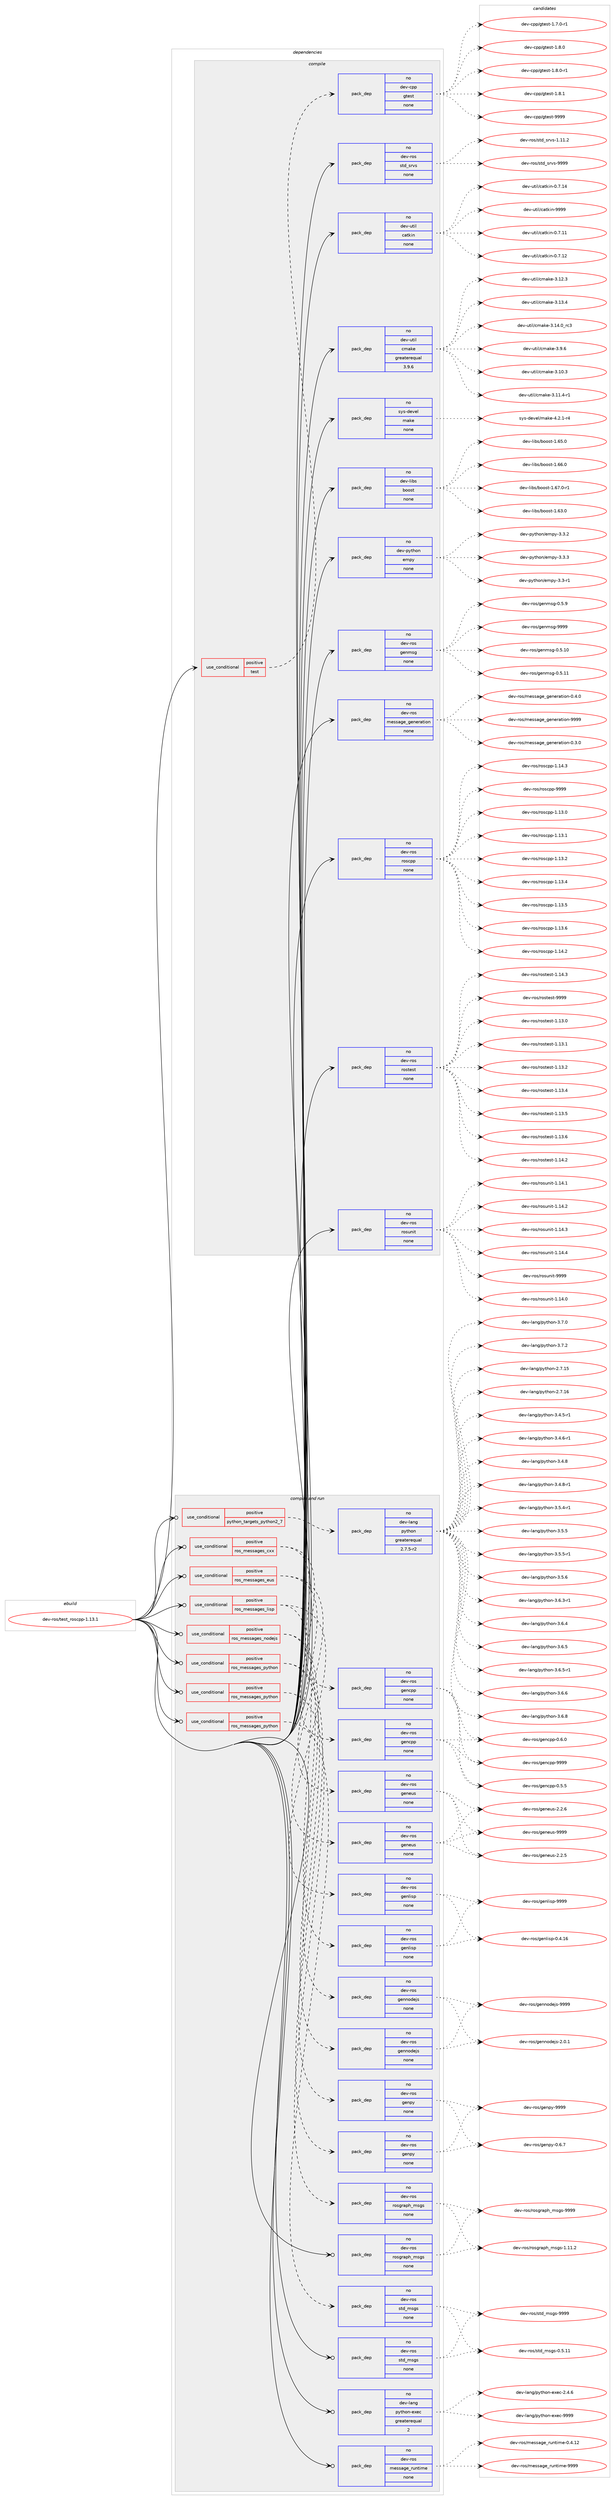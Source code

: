 digraph prolog {

# *************
# Graph options
# *************

newrank=true;
concentrate=true;
compound=true;
graph [rankdir=LR,fontname=Helvetica,fontsize=10,ranksep=1.5];#, ranksep=2.5, nodesep=0.2];
edge  [arrowhead=vee];
node  [fontname=Helvetica,fontsize=10];

# **********
# The ebuild
# **********

subgraph cluster_leftcol {
color=gray;
rank=same;
label=<<i>ebuild</i>>;
id [label="dev-ros/test_roscpp-1.13.1", color=red, width=4, href="../dev-ros/test_roscpp-1.13.1.svg"];
}

# ****************
# The dependencies
# ****************

subgraph cluster_midcol {
color=gray;
label=<<i>dependencies</i>>;
subgraph cluster_compile {
fillcolor="#eeeeee";
style=filled;
label=<<i>compile</i>>;
subgraph cond390993 {
dependency1472678 [label=<<TABLE BORDER="0" CELLBORDER="1" CELLSPACING="0" CELLPADDING="4"><TR><TD ROWSPAN="3" CELLPADDING="10">use_conditional</TD></TR><TR><TD>positive</TD></TR><TR><TD>test</TD></TR></TABLE>>, shape=none, color=red];
subgraph pack1058295 {
dependency1472679 [label=<<TABLE BORDER="0" CELLBORDER="1" CELLSPACING="0" CELLPADDING="4" WIDTH="220"><TR><TD ROWSPAN="6" CELLPADDING="30">pack_dep</TD></TR><TR><TD WIDTH="110">no</TD></TR><TR><TD>dev-cpp</TD></TR><TR><TD>gtest</TD></TR><TR><TD>none</TD></TR><TR><TD></TD></TR></TABLE>>, shape=none, color=blue];
}
dependency1472678:e -> dependency1472679:w [weight=20,style="dashed",arrowhead="vee"];
}
id:e -> dependency1472678:w [weight=20,style="solid",arrowhead="vee"];
subgraph pack1058296 {
dependency1472680 [label=<<TABLE BORDER="0" CELLBORDER="1" CELLSPACING="0" CELLPADDING="4" WIDTH="220"><TR><TD ROWSPAN="6" CELLPADDING="30">pack_dep</TD></TR><TR><TD WIDTH="110">no</TD></TR><TR><TD>dev-libs</TD></TR><TR><TD>boost</TD></TR><TR><TD>none</TD></TR><TR><TD></TD></TR></TABLE>>, shape=none, color=blue];
}
id:e -> dependency1472680:w [weight=20,style="solid",arrowhead="vee"];
subgraph pack1058297 {
dependency1472681 [label=<<TABLE BORDER="0" CELLBORDER="1" CELLSPACING="0" CELLPADDING="4" WIDTH="220"><TR><TD ROWSPAN="6" CELLPADDING="30">pack_dep</TD></TR><TR><TD WIDTH="110">no</TD></TR><TR><TD>dev-python</TD></TR><TR><TD>empy</TD></TR><TR><TD>none</TD></TR><TR><TD></TD></TR></TABLE>>, shape=none, color=blue];
}
id:e -> dependency1472681:w [weight=20,style="solid",arrowhead="vee"];
subgraph pack1058298 {
dependency1472682 [label=<<TABLE BORDER="0" CELLBORDER="1" CELLSPACING="0" CELLPADDING="4" WIDTH="220"><TR><TD ROWSPAN="6" CELLPADDING="30">pack_dep</TD></TR><TR><TD WIDTH="110">no</TD></TR><TR><TD>dev-ros</TD></TR><TR><TD>genmsg</TD></TR><TR><TD>none</TD></TR><TR><TD></TD></TR></TABLE>>, shape=none, color=blue];
}
id:e -> dependency1472682:w [weight=20,style="solid",arrowhead="vee"];
subgraph pack1058299 {
dependency1472683 [label=<<TABLE BORDER="0" CELLBORDER="1" CELLSPACING="0" CELLPADDING="4" WIDTH="220"><TR><TD ROWSPAN="6" CELLPADDING="30">pack_dep</TD></TR><TR><TD WIDTH="110">no</TD></TR><TR><TD>dev-ros</TD></TR><TR><TD>message_generation</TD></TR><TR><TD>none</TD></TR><TR><TD></TD></TR></TABLE>>, shape=none, color=blue];
}
id:e -> dependency1472683:w [weight=20,style="solid",arrowhead="vee"];
subgraph pack1058300 {
dependency1472684 [label=<<TABLE BORDER="0" CELLBORDER="1" CELLSPACING="0" CELLPADDING="4" WIDTH="220"><TR><TD ROWSPAN="6" CELLPADDING="30">pack_dep</TD></TR><TR><TD WIDTH="110">no</TD></TR><TR><TD>dev-ros</TD></TR><TR><TD>roscpp</TD></TR><TR><TD>none</TD></TR><TR><TD></TD></TR></TABLE>>, shape=none, color=blue];
}
id:e -> dependency1472684:w [weight=20,style="solid",arrowhead="vee"];
subgraph pack1058301 {
dependency1472685 [label=<<TABLE BORDER="0" CELLBORDER="1" CELLSPACING="0" CELLPADDING="4" WIDTH="220"><TR><TD ROWSPAN="6" CELLPADDING="30">pack_dep</TD></TR><TR><TD WIDTH="110">no</TD></TR><TR><TD>dev-ros</TD></TR><TR><TD>rostest</TD></TR><TR><TD>none</TD></TR><TR><TD></TD></TR></TABLE>>, shape=none, color=blue];
}
id:e -> dependency1472685:w [weight=20,style="solid",arrowhead="vee"];
subgraph pack1058302 {
dependency1472686 [label=<<TABLE BORDER="0" CELLBORDER="1" CELLSPACING="0" CELLPADDING="4" WIDTH="220"><TR><TD ROWSPAN="6" CELLPADDING="30">pack_dep</TD></TR><TR><TD WIDTH="110">no</TD></TR><TR><TD>dev-ros</TD></TR><TR><TD>rosunit</TD></TR><TR><TD>none</TD></TR><TR><TD></TD></TR></TABLE>>, shape=none, color=blue];
}
id:e -> dependency1472686:w [weight=20,style="solid",arrowhead="vee"];
subgraph pack1058303 {
dependency1472687 [label=<<TABLE BORDER="0" CELLBORDER="1" CELLSPACING="0" CELLPADDING="4" WIDTH="220"><TR><TD ROWSPAN="6" CELLPADDING="30">pack_dep</TD></TR><TR><TD WIDTH="110">no</TD></TR><TR><TD>dev-ros</TD></TR><TR><TD>std_srvs</TD></TR><TR><TD>none</TD></TR><TR><TD></TD></TR></TABLE>>, shape=none, color=blue];
}
id:e -> dependency1472687:w [weight=20,style="solid",arrowhead="vee"];
subgraph pack1058304 {
dependency1472688 [label=<<TABLE BORDER="0" CELLBORDER="1" CELLSPACING="0" CELLPADDING="4" WIDTH="220"><TR><TD ROWSPAN="6" CELLPADDING="30">pack_dep</TD></TR><TR><TD WIDTH="110">no</TD></TR><TR><TD>dev-util</TD></TR><TR><TD>catkin</TD></TR><TR><TD>none</TD></TR><TR><TD></TD></TR></TABLE>>, shape=none, color=blue];
}
id:e -> dependency1472688:w [weight=20,style="solid",arrowhead="vee"];
subgraph pack1058305 {
dependency1472689 [label=<<TABLE BORDER="0" CELLBORDER="1" CELLSPACING="0" CELLPADDING="4" WIDTH="220"><TR><TD ROWSPAN="6" CELLPADDING="30">pack_dep</TD></TR><TR><TD WIDTH="110">no</TD></TR><TR><TD>dev-util</TD></TR><TR><TD>cmake</TD></TR><TR><TD>greaterequal</TD></TR><TR><TD>3.9.6</TD></TR></TABLE>>, shape=none, color=blue];
}
id:e -> dependency1472689:w [weight=20,style="solid",arrowhead="vee"];
subgraph pack1058306 {
dependency1472690 [label=<<TABLE BORDER="0" CELLBORDER="1" CELLSPACING="0" CELLPADDING="4" WIDTH="220"><TR><TD ROWSPAN="6" CELLPADDING="30">pack_dep</TD></TR><TR><TD WIDTH="110">no</TD></TR><TR><TD>sys-devel</TD></TR><TR><TD>make</TD></TR><TR><TD>none</TD></TR><TR><TD></TD></TR></TABLE>>, shape=none, color=blue];
}
id:e -> dependency1472690:w [weight=20,style="solid",arrowhead="vee"];
}
subgraph cluster_compileandrun {
fillcolor="#eeeeee";
style=filled;
label=<<i>compile and run</i>>;
subgraph cond390994 {
dependency1472691 [label=<<TABLE BORDER="0" CELLBORDER="1" CELLSPACING="0" CELLPADDING="4"><TR><TD ROWSPAN="3" CELLPADDING="10">use_conditional</TD></TR><TR><TD>positive</TD></TR><TR><TD>python_targets_python2_7</TD></TR></TABLE>>, shape=none, color=red];
subgraph pack1058307 {
dependency1472692 [label=<<TABLE BORDER="0" CELLBORDER="1" CELLSPACING="0" CELLPADDING="4" WIDTH="220"><TR><TD ROWSPAN="6" CELLPADDING="30">pack_dep</TD></TR><TR><TD WIDTH="110">no</TD></TR><TR><TD>dev-lang</TD></TR><TR><TD>python</TD></TR><TR><TD>greaterequal</TD></TR><TR><TD>2.7.5-r2</TD></TR></TABLE>>, shape=none, color=blue];
}
dependency1472691:e -> dependency1472692:w [weight=20,style="dashed",arrowhead="vee"];
}
id:e -> dependency1472691:w [weight=20,style="solid",arrowhead="odotvee"];
subgraph cond390995 {
dependency1472693 [label=<<TABLE BORDER="0" CELLBORDER="1" CELLSPACING="0" CELLPADDING="4"><TR><TD ROWSPAN="3" CELLPADDING="10">use_conditional</TD></TR><TR><TD>positive</TD></TR><TR><TD>ros_messages_cxx</TD></TR></TABLE>>, shape=none, color=red];
subgraph pack1058308 {
dependency1472694 [label=<<TABLE BORDER="0" CELLBORDER="1" CELLSPACING="0" CELLPADDING="4" WIDTH="220"><TR><TD ROWSPAN="6" CELLPADDING="30">pack_dep</TD></TR><TR><TD WIDTH="110">no</TD></TR><TR><TD>dev-ros</TD></TR><TR><TD>gencpp</TD></TR><TR><TD>none</TD></TR><TR><TD></TD></TR></TABLE>>, shape=none, color=blue];
}
dependency1472693:e -> dependency1472694:w [weight=20,style="dashed",arrowhead="vee"];
subgraph pack1058309 {
dependency1472695 [label=<<TABLE BORDER="0" CELLBORDER="1" CELLSPACING="0" CELLPADDING="4" WIDTH="220"><TR><TD ROWSPAN="6" CELLPADDING="30">pack_dep</TD></TR><TR><TD WIDTH="110">no</TD></TR><TR><TD>dev-ros</TD></TR><TR><TD>gencpp</TD></TR><TR><TD>none</TD></TR><TR><TD></TD></TR></TABLE>>, shape=none, color=blue];
}
dependency1472693:e -> dependency1472695:w [weight=20,style="dashed",arrowhead="vee"];
}
id:e -> dependency1472693:w [weight=20,style="solid",arrowhead="odotvee"];
subgraph cond390996 {
dependency1472696 [label=<<TABLE BORDER="0" CELLBORDER="1" CELLSPACING="0" CELLPADDING="4"><TR><TD ROWSPAN="3" CELLPADDING="10">use_conditional</TD></TR><TR><TD>positive</TD></TR><TR><TD>ros_messages_eus</TD></TR></TABLE>>, shape=none, color=red];
subgraph pack1058310 {
dependency1472697 [label=<<TABLE BORDER="0" CELLBORDER="1" CELLSPACING="0" CELLPADDING="4" WIDTH="220"><TR><TD ROWSPAN="6" CELLPADDING="30">pack_dep</TD></TR><TR><TD WIDTH="110">no</TD></TR><TR><TD>dev-ros</TD></TR><TR><TD>geneus</TD></TR><TR><TD>none</TD></TR><TR><TD></TD></TR></TABLE>>, shape=none, color=blue];
}
dependency1472696:e -> dependency1472697:w [weight=20,style="dashed",arrowhead="vee"];
subgraph pack1058311 {
dependency1472698 [label=<<TABLE BORDER="0" CELLBORDER="1" CELLSPACING="0" CELLPADDING="4" WIDTH="220"><TR><TD ROWSPAN="6" CELLPADDING="30">pack_dep</TD></TR><TR><TD WIDTH="110">no</TD></TR><TR><TD>dev-ros</TD></TR><TR><TD>geneus</TD></TR><TR><TD>none</TD></TR><TR><TD></TD></TR></TABLE>>, shape=none, color=blue];
}
dependency1472696:e -> dependency1472698:w [weight=20,style="dashed",arrowhead="vee"];
}
id:e -> dependency1472696:w [weight=20,style="solid",arrowhead="odotvee"];
subgraph cond390997 {
dependency1472699 [label=<<TABLE BORDER="0" CELLBORDER="1" CELLSPACING="0" CELLPADDING="4"><TR><TD ROWSPAN="3" CELLPADDING="10">use_conditional</TD></TR><TR><TD>positive</TD></TR><TR><TD>ros_messages_lisp</TD></TR></TABLE>>, shape=none, color=red];
subgraph pack1058312 {
dependency1472700 [label=<<TABLE BORDER="0" CELLBORDER="1" CELLSPACING="0" CELLPADDING="4" WIDTH="220"><TR><TD ROWSPAN="6" CELLPADDING="30">pack_dep</TD></TR><TR><TD WIDTH="110">no</TD></TR><TR><TD>dev-ros</TD></TR><TR><TD>genlisp</TD></TR><TR><TD>none</TD></TR><TR><TD></TD></TR></TABLE>>, shape=none, color=blue];
}
dependency1472699:e -> dependency1472700:w [weight=20,style="dashed",arrowhead="vee"];
subgraph pack1058313 {
dependency1472701 [label=<<TABLE BORDER="0" CELLBORDER="1" CELLSPACING="0" CELLPADDING="4" WIDTH="220"><TR><TD ROWSPAN="6" CELLPADDING="30">pack_dep</TD></TR><TR><TD WIDTH="110">no</TD></TR><TR><TD>dev-ros</TD></TR><TR><TD>genlisp</TD></TR><TR><TD>none</TD></TR><TR><TD></TD></TR></TABLE>>, shape=none, color=blue];
}
dependency1472699:e -> dependency1472701:w [weight=20,style="dashed",arrowhead="vee"];
}
id:e -> dependency1472699:w [weight=20,style="solid",arrowhead="odotvee"];
subgraph cond390998 {
dependency1472702 [label=<<TABLE BORDER="0" CELLBORDER="1" CELLSPACING="0" CELLPADDING="4"><TR><TD ROWSPAN="3" CELLPADDING="10">use_conditional</TD></TR><TR><TD>positive</TD></TR><TR><TD>ros_messages_nodejs</TD></TR></TABLE>>, shape=none, color=red];
subgraph pack1058314 {
dependency1472703 [label=<<TABLE BORDER="0" CELLBORDER="1" CELLSPACING="0" CELLPADDING="4" WIDTH="220"><TR><TD ROWSPAN="6" CELLPADDING="30">pack_dep</TD></TR><TR><TD WIDTH="110">no</TD></TR><TR><TD>dev-ros</TD></TR><TR><TD>gennodejs</TD></TR><TR><TD>none</TD></TR><TR><TD></TD></TR></TABLE>>, shape=none, color=blue];
}
dependency1472702:e -> dependency1472703:w [weight=20,style="dashed",arrowhead="vee"];
subgraph pack1058315 {
dependency1472704 [label=<<TABLE BORDER="0" CELLBORDER="1" CELLSPACING="0" CELLPADDING="4" WIDTH="220"><TR><TD ROWSPAN="6" CELLPADDING="30">pack_dep</TD></TR><TR><TD WIDTH="110">no</TD></TR><TR><TD>dev-ros</TD></TR><TR><TD>gennodejs</TD></TR><TR><TD>none</TD></TR><TR><TD></TD></TR></TABLE>>, shape=none, color=blue];
}
dependency1472702:e -> dependency1472704:w [weight=20,style="dashed",arrowhead="vee"];
}
id:e -> dependency1472702:w [weight=20,style="solid",arrowhead="odotvee"];
subgraph cond390999 {
dependency1472705 [label=<<TABLE BORDER="0" CELLBORDER="1" CELLSPACING="0" CELLPADDING="4"><TR><TD ROWSPAN="3" CELLPADDING="10">use_conditional</TD></TR><TR><TD>positive</TD></TR><TR><TD>ros_messages_python</TD></TR></TABLE>>, shape=none, color=red];
subgraph pack1058316 {
dependency1472706 [label=<<TABLE BORDER="0" CELLBORDER="1" CELLSPACING="0" CELLPADDING="4" WIDTH="220"><TR><TD ROWSPAN="6" CELLPADDING="30">pack_dep</TD></TR><TR><TD WIDTH="110">no</TD></TR><TR><TD>dev-ros</TD></TR><TR><TD>genpy</TD></TR><TR><TD>none</TD></TR><TR><TD></TD></TR></TABLE>>, shape=none, color=blue];
}
dependency1472705:e -> dependency1472706:w [weight=20,style="dashed",arrowhead="vee"];
subgraph pack1058317 {
dependency1472707 [label=<<TABLE BORDER="0" CELLBORDER="1" CELLSPACING="0" CELLPADDING="4" WIDTH="220"><TR><TD ROWSPAN="6" CELLPADDING="30">pack_dep</TD></TR><TR><TD WIDTH="110">no</TD></TR><TR><TD>dev-ros</TD></TR><TR><TD>genpy</TD></TR><TR><TD>none</TD></TR><TR><TD></TD></TR></TABLE>>, shape=none, color=blue];
}
dependency1472705:e -> dependency1472707:w [weight=20,style="dashed",arrowhead="vee"];
}
id:e -> dependency1472705:w [weight=20,style="solid",arrowhead="odotvee"];
subgraph cond391000 {
dependency1472708 [label=<<TABLE BORDER="0" CELLBORDER="1" CELLSPACING="0" CELLPADDING="4"><TR><TD ROWSPAN="3" CELLPADDING="10">use_conditional</TD></TR><TR><TD>positive</TD></TR><TR><TD>ros_messages_python</TD></TR></TABLE>>, shape=none, color=red];
subgraph pack1058318 {
dependency1472709 [label=<<TABLE BORDER="0" CELLBORDER="1" CELLSPACING="0" CELLPADDING="4" WIDTH="220"><TR><TD ROWSPAN="6" CELLPADDING="30">pack_dep</TD></TR><TR><TD WIDTH="110">no</TD></TR><TR><TD>dev-ros</TD></TR><TR><TD>rosgraph_msgs</TD></TR><TR><TD>none</TD></TR><TR><TD></TD></TR></TABLE>>, shape=none, color=blue];
}
dependency1472708:e -> dependency1472709:w [weight=20,style="dashed",arrowhead="vee"];
}
id:e -> dependency1472708:w [weight=20,style="solid",arrowhead="odotvee"];
subgraph cond391001 {
dependency1472710 [label=<<TABLE BORDER="0" CELLBORDER="1" CELLSPACING="0" CELLPADDING="4"><TR><TD ROWSPAN="3" CELLPADDING="10">use_conditional</TD></TR><TR><TD>positive</TD></TR><TR><TD>ros_messages_python</TD></TR></TABLE>>, shape=none, color=red];
subgraph pack1058319 {
dependency1472711 [label=<<TABLE BORDER="0" CELLBORDER="1" CELLSPACING="0" CELLPADDING="4" WIDTH="220"><TR><TD ROWSPAN="6" CELLPADDING="30">pack_dep</TD></TR><TR><TD WIDTH="110">no</TD></TR><TR><TD>dev-ros</TD></TR><TR><TD>std_msgs</TD></TR><TR><TD>none</TD></TR><TR><TD></TD></TR></TABLE>>, shape=none, color=blue];
}
dependency1472710:e -> dependency1472711:w [weight=20,style="dashed",arrowhead="vee"];
}
id:e -> dependency1472710:w [weight=20,style="solid",arrowhead="odotvee"];
subgraph pack1058320 {
dependency1472712 [label=<<TABLE BORDER="0" CELLBORDER="1" CELLSPACING="0" CELLPADDING="4" WIDTH="220"><TR><TD ROWSPAN="6" CELLPADDING="30">pack_dep</TD></TR><TR><TD WIDTH="110">no</TD></TR><TR><TD>dev-lang</TD></TR><TR><TD>python-exec</TD></TR><TR><TD>greaterequal</TD></TR><TR><TD>2</TD></TR></TABLE>>, shape=none, color=blue];
}
id:e -> dependency1472712:w [weight=20,style="solid",arrowhead="odotvee"];
subgraph pack1058321 {
dependency1472713 [label=<<TABLE BORDER="0" CELLBORDER="1" CELLSPACING="0" CELLPADDING="4" WIDTH="220"><TR><TD ROWSPAN="6" CELLPADDING="30">pack_dep</TD></TR><TR><TD WIDTH="110">no</TD></TR><TR><TD>dev-ros</TD></TR><TR><TD>message_runtime</TD></TR><TR><TD>none</TD></TR><TR><TD></TD></TR></TABLE>>, shape=none, color=blue];
}
id:e -> dependency1472713:w [weight=20,style="solid",arrowhead="odotvee"];
subgraph pack1058322 {
dependency1472714 [label=<<TABLE BORDER="0" CELLBORDER="1" CELLSPACING="0" CELLPADDING="4" WIDTH="220"><TR><TD ROWSPAN="6" CELLPADDING="30">pack_dep</TD></TR><TR><TD WIDTH="110">no</TD></TR><TR><TD>dev-ros</TD></TR><TR><TD>rosgraph_msgs</TD></TR><TR><TD>none</TD></TR><TR><TD></TD></TR></TABLE>>, shape=none, color=blue];
}
id:e -> dependency1472714:w [weight=20,style="solid",arrowhead="odotvee"];
subgraph pack1058323 {
dependency1472715 [label=<<TABLE BORDER="0" CELLBORDER="1" CELLSPACING="0" CELLPADDING="4" WIDTH="220"><TR><TD ROWSPAN="6" CELLPADDING="30">pack_dep</TD></TR><TR><TD WIDTH="110">no</TD></TR><TR><TD>dev-ros</TD></TR><TR><TD>std_msgs</TD></TR><TR><TD>none</TD></TR><TR><TD></TD></TR></TABLE>>, shape=none, color=blue];
}
id:e -> dependency1472715:w [weight=20,style="solid",arrowhead="odotvee"];
}
subgraph cluster_run {
fillcolor="#eeeeee";
style=filled;
label=<<i>run</i>>;
}
}

# **************
# The candidates
# **************

subgraph cluster_choices {
rank=same;
color=gray;
label=<<i>candidates</i>>;

subgraph choice1058295 {
color=black;
nodesep=1;
choice1001011184599112112471031161011151164549465546484511449 [label="dev-cpp/gtest-1.7.0-r1", color=red, width=4,href="../dev-cpp/gtest-1.7.0-r1.svg"];
choice100101118459911211247103116101115116454946564648 [label="dev-cpp/gtest-1.8.0", color=red, width=4,href="../dev-cpp/gtest-1.8.0.svg"];
choice1001011184599112112471031161011151164549465646484511449 [label="dev-cpp/gtest-1.8.0-r1", color=red, width=4,href="../dev-cpp/gtest-1.8.0-r1.svg"];
choice100101118459911211247103116101115116454946564649 [label="dev-cpp/gtest-1.8.1", color=red, width=4,href="../dev-cpp/gtest-1.8.1.svg"];
choice1001011184599112112471031161011151164557575757 [label="dev-cpp/gtest-9999", color=red, width=4,href="../dev-cpp/gtest-9999.svg"];
dependency1472679:e -> choice1001011184599112112471031161011151164549465546484511449:w [style=dotted,weight="100"];
dependency1472679:e -> choice100101118459911211247103116101115116454946564648:w [style=dotted,weight="100"];
dependency1472679:e -> choice1001011184599112112471031161011151164549465646484511449:w [style=dotted,weight="100"];
dependency1472679:e -> choice100101118459911211247103116101115116454946564649:w [style=dotted,weight="100"];
dependency1472679:e -> choice1001011184599112112471031161011151164557575757:w [style=dotted,weight="100"];
}
subgraph choice1058296 {
color=black;
nodesep=1;
choice1001011184510810598115479811111111511645494654514648 [label="dev-libs/boost-1.63.0", color=red, width=4,href="../dev-libs/boost-1.63.0.svg"];
choice1001011184510810598115479811111111511645494654534648 [label="dev-libs/boost-1.65.0", color=red, width=4,href="../dev-libs/boost-1.65.0.svg"];
choice1001011184510810598115479811111111511645494654544648 [label="dev-libs/boost-1.66.0", color=red, width=4,href="../dev-libs/boost-1.66.0.svg"];
choice10010111845108105981154798111111115116454946545546484511449 [label="dev-libs/boost-1.67.0-r1", color=red, width=4,href="../dev-libs/boost-1.67.0-r1.svg"];
dependency1472680:e -> choice1001011184510810598115479811111111511645494654514648:w [style=dotted,weight="100"];
dependency1472680:e -> choice1001011184510810598115479811111111511645494654534648:w [style=dotted,weight="100"];
dependency1472680:e -> choice1001011184510810598115479811111111511645494654544648:w [style=dotted,weight="100"];
dependency1472680:e -> choice10010111845108105981154798111111115116454946545546484511449:w [style=dotted,weight="100"];
}
subgraph choice1058297 {
color=black;
nodesep=1;
choice1001011184511212111610411111047101109112121455146514511449 [label="dev-python/empy-3.3-r1", color=red, width=4,href="../dev-python/empy-3.3-r1.svg"];
choice1001011184511212111610411111047101109112121455146514650 [label="dev-python/empy-3.3.2", color=red, width=4,href="../dev-python/empy-3.3.2.svg"];
choice1001011184511212111610411111047101109112121455146514651 [label="dev-python/empy-3.3.3", color=red, width=4,href="../dev-python/empy-3.3.3.svg"];
dependency1472681:e -> choice1001011184511212111610411111047101109112121455146514511449:w [style=dotted,weight="100"];
dependency1472681:e -> choice1001011184511212111610411111047101109112121455146514650:w [style=dotted,weight="100"];
dependency1472681:e -> choice1001011184511212111610411111047101109112121455146514651:w [style=dotted,weight="100"];
}
subgraph choice1058298 {
color=black;
nodesep=1;
choice100101118451141111154710310111010911510345484653464948 [label="dev-ros/genmsg-0.5.10", color=red, width=4,href="../dev-ros/genmsg-0.5.10.svg"];
choice100101118451141111154710310111010911510345484653464949 [label="dev-ros/genmsg-0.5.11", color=red, width=4,href="../dev-ros/genmsg-0.5.11.svg"];
choice1001011184511411111547103101110109115103454846534657 [label="dev-ros/genmsg-0.5.9", color=red, width=4,href="../dev-ros/genmsg-0.5.9.svg"];
choice10010111845114111115471031011101091151034557575757 [label="dev-ros/genmsg-9999", color=red, width=4,href="../dev-ros/genmsg-9999.svg"];
dependency1472682:e -> choice100101118451141111154710310111010911510345484653464948:w [style=dotted,weight="100"];
dependency1472682:e -> choice100101118451141111154710310111010911510345484653464949:w [style=dotted,weight="100"];
dependency1472682:e -> choice1001011184511411111547103101110109115103454846534657:w [style=dotted,weight="100"];
dependency1472682:e -> choice10010111845114111115471031011101091151034557575757:w [style=dotted,weight="100"];
}
subgraph choice1058299 {
color=black;
nodesep=1;
choice1001011184511411111547109101115115971031019510310111010111497116105111110454846514648 [label="dev-ros/message_generation-0.3.0", color=red, width=4,href="../dev-ros/message_generation-0.3.0.svg"];
choice1001011184511411111547109101115115971031019510310111010111497116105111110454846524648 [label="dev-ros/message_generation-0.4.0", color=red, width=4,href="../dev-ros/message_generation-0.4.0.svg"];
choice10010111845114111115471091011151159710310195103101110101114971161051111104557575757 [label="dev-ros/message_generation-9999", color=red, width=4,href="../dev-ros/message_generation-9999.svg"];
dependency1472683:e -> choice1001011184511411111547109101115115971031019510310111010111497116105111110454846514648:w [style=dotted,weight="100"];
dependency1472683:e -> choice1001011184511411111547109101115115971031019510310111010111497116105111110454846524648:w [style=dotted,weight="100"];
dependency1472683:e -> choice10010111845114111115471091011151159710310195103101110101114971161051111104557575757:w [style=dotted,weight="100"];
}
subgraph choice1058300 {
color=black;
nodesep=1;
choice10010111845114111115471141111159911211245494649514648 [label="dev-ros/roscpp-1.13.0", color=red, width=4,href="../dev-ros/roscpp-1.13.0.svg"];
choice10010111845114111115471141111159911211245494649514649 [label="dev-ros/roscpp-1.13.1", color=red, width=4,href="../dev-ros/roscpp-1.13.1.svg"];
choice10010111845114111115471141111159911211245494649514650 [label="dev-ros/roscpp-1.13.2", color=red, width=4,href="../dev-ros/roscpp-1.13.2.svg"];
choice10010111845114111115471141111159911211245494649514652 [label="dev-ros/roscpp-1.13.4", color=red, width=4,href="../dev-ros/roscpp-1.13.4.svg"];
choice10010111845114111115471141111159911211245494649514653 [label="dev-ros/roscpp-1.13.5", color=red, width=4,href="../dev-ros/roscpp-1.13.5.svg"];
choice10010111845114111115471141111159911211245494649514654 [label="dev-ros/roscpp-1.13.6", color=red, width=4,href="../dev-ros/roscpp-1.13.6.svg"];
choice10010111845114111115471141111159911211245494649524650 [label="dev-ros/roscpp-1.14.2", color=red, width=4,href="../dev-ros/roscpp-1.14.2.svg"];
choice10010111845114111115471141111159911211245494649524651 [label="dev-ros/roscpp-1.14.3", color=red, width=4,href="../dev-ros/roscpp-1.14.3.svg"];
choice1001011184511411111547114111115991121124557575757 [label="dev-ros/roscpp-9999", color=red, width=4,href="../dev-ros/roscpp-9999.svg"];
dependency1472684:e -> choice10010111845114111115471141111159911211245494649514648:w [style=dotted,weight="100"];
dependency1472684:e -> choice10010111845114111115471141111159911211245494649514649:w [style=dotted,weight="100"];
dependency1472684:e -> choice10010111845114111115471141111159911211245494649514650:w [style=dotted,weight="100"];
dependency1472684:e -> choice10010111845114111115471141111159911211245494649514652:w [style=dotted,weight="100"];
dependency1472684:e -> choice10010111845114111115471141111159911211245494649514653:w [style=dotted,weight="100"];
dependency1472684:e -> choice10010111845114111115471141111159911211245494649514654:w [style=dotted,weight="100"];
dependency1472684:e -> choice10010111845114111115471141111159911211245494649524650:w [style=dotted,weight="100"];
dependency1472684:e -> choice10010111845114111115471141111159911211245494649524651:w [style=dotted,weight="100"];
dependency1472684:e -> choice1001011184511411111547114111115991121124557575757:w [style=dotted,weight="100"];
}
subgraph choice1058301 {
color=black;
nodesep=1;
choice100101118451141111154711411111511610111511645494649514648 [label="dev-ros/rostest-1.13.0", color=red, width=4,href="../dev-ros/rostest-1.13.0.svg"];
choice100101118451141111154711411111511610111511645494649514649 [label="dev-ros/rostest-1.13.1", color=red, width=4,href="../dev-ros/rostest-1.13.1.svg"];
choice100101118451141111154711411111511610111511645494649514650 [label="dev-ros/rostest-1.13.2", color=red, width=4,href="../dev-ros/rostest-1.13.2.svg"];
choice100101118451141111154711411111511610111511645494649514652 [label="dev-ros/rostest-1.13.4", color=red, width=4,href="../dev-ros/rostest-1.13.4.svg"];
choice100101118451141111154711411111511610111511645494649514653 [label="dev-ros/rostest-1.13.5", color=red, width=4,href="../dev-ros/rostest-1.13.5.svg"];
choice100101118451141111154711411111511610111511645494649514654 [label="dev-ros/rostest-1.13.6", color=red, width=4,href="../dev-ros/rostest-1.13.6.svg"];
choice100101118451141111154711411111511610111511645494649524650 [label="dev-ros/rostest-1.14.2", color=red, width=4,href="../dev-ros/rostest-1.14.2.svg"];
choice100101118451141111154711411111511610111511645494649524651 [label="dev-ros/rostest-1.14.3", color=red, width=4,href="../dev-ros/rostest-1.14.3.svg"];
choice10010111845114111115471141111151161011151164557575757 [label="dev-ros/rostest-9999", color=red, width=4,href="../dev-ros/rostest-9999.svg"];
dependency1472685:e -> choice100101118451141111154711411111511610111511645494649514648:w [style=dotted,weight="100"];
dependency1472685:e -> choice100101118451141111154711411111511610111511645494649514649:w [style=dotted,weight="100"];
dependency1472685:e -> choice100101118451141111154711411111511610111511645494649514650:w [style=dotted,weight="100"];
dependency1472685:e -> choice100101118451141111154711411111511610111511645494649514652:w [style=dotted,weight="100"];
dependency1472685:e -> choice100101118451141111154711411111511610111511645494649514653:w [style=dotted,weight="100"];
dependency1472685:e -> choice100101118451141111154711411111511610111511645494649514654:w [style=dotted,weight="100"];
dependency1472685:e -> choice100101118451141111154711411111511610111511645494649524650:w [style=dotted,weight="100"];
dependency1472685:e -> choice100101118451141111154711411111511610111511645494649524651:w [style=dotted,weight="100"];
dependency1472685:e -> choice10010111845114111115471141111151161011151164557575757:w [style=dotted,weight="100"];
}
subgraph choice1058302 {
color=black;
nodesep=1;
choice100101118451141111154711411111511711010511645494649524648 [label="dev-ros/rosunit-1.14.0", color=red, width=4,href="../dev-ros/rosunit-1.14.0.svg"];
choice100101118451141111154711411111511711010511645494649524649 [label="dev-ros/rosunit-1.14.1", color=red, width=4,href="../dev-ros/rosunit-1.14.1.svg"];
choice100101118451141111154711411111511711010511645494649524650 [label="dev-ros/rosunit-1.14.2", color=red, width=4,href="../dev-ros/rosunit-1.14.2.svg"];
choice100101118451141111154711411111511711010511645494649524651 [label="dev-ros/rosunit-1.14.3", color=red, width=4,href="../dev-ros/rosunit-1.14.3.svg"];
choice100101118451141111154711411111511711010511645494649524652 [label="dev-ros/rosunit-1.14.4", color=red, width=4,href="../dev-ros/rosunit-1.14.4.svg"];
choice10010111845114111115471141111151171101051164557575757 [label="dev-ros/rosunit-9999", color=red, width=4,href="../dev-ros/rosunit-9999.svg"];
dependency1472686:e -> choice100101118451141111154711411111511711010511645494649524648:w [style=dotted,weight="100"];
dependency1472686:e -> choice100101118451141111154711411111511711010511645494649524649:w [style=dotted,weight="100"];
dependency1472686:e -> choice100101118451141111154711411111511711010511645494649524650:w [style=dotted,weight="100"];
dependency1472686:e -> choice100101118451141111154711411111511711010511645494649524651:w [style=dotted,weight="100"];
dependency1472686:e -> choice100101118451141111154711411111511711010511645494649524652:w [style=dotted,weight="100"];
dependency1472686:e -> choice10010111845114111115471141111151171101051164557575757:w [style=dotted,weight="100"];
}
subgraph choice1058303 {
color=black;
nodesep=1;
choice10010111845114111115471151161009511511411811545494649494650 [label="dev-ros/std_srvs-1.11.2", color=red, width=4,href="../dev-ros/std_srvs-1.11.2.svg"];
choice1001011184511411111547115116100951151141181154557575757 [label="dev-ros/std_srvs-9999", color=red, width=4,href="../dev-ros/std_srvs-9999.svg"];
dependency1472687:e -> choice10010111845114111115471151161009511511411811545494649494650:w [style=dotted,weight="100"];
dependency1472687:e -> choice1001011184511411111547115116100951151141181154557575757:w [style=dotted,weight="100"];
}
subgraph choice1058304 {
color=black;
nodesep=1;
choice1001011184511711610510847999711610710511045484655464949 [label="dev-util/catkin-0.7.11", color=red, width=4,href="../dev-util/catkin-0.7.11.svg"];
choice1001011184511711610510847999711610710511045484655464950 [label="dev-util/catkin-0.7.12", color=red, width=4,href="../dev-util/catkin-0.7.12.svg"];
choice1001011184511711610510847999711610710511045484655464952 [label="dev-util/catkin-0.7.14", color=red, width=4,href="../dev-util/catkin-0.7.14.svg"];
choice100101118451171161051084799971161071051104557575757 [label="dev-util/catkin-9999", color=red, width=4,href="../dev-util/catkin-9999.svg"];
dependency1472688:e -> choice1001011184511711610510847999711610710511045484655464949:w [style=dotted,weight="100"];
dependency1472688:e -> choice1001011184511711610510847999711610710511045484655464950:w [style=dotted,weight="100"];
dependency1472688:e -> choice1001011184511711610510847999711610710511045484655464952:w [style=dotted,weight="100"];
dependency1472688:e -> choice100101118451171161051084799971161071051104557575757:w [style=dotted,weight="100"];
}
subgraph choice1058305 {
color=black;
nodesep=1;
choice1001011184511711610510847991099710710145514649484651 [label="dev-util/cmake-3.10.3", color=red, width=4,href="../dev-util/cmake-3.10.3.svg"];
choice10010111845117116105108479910997107101455146494946524511449 [label="dev-util/cmake-3.11.4-r1", color=red, width=4,href="../dev-util/cmake-3.11.4-r1.svg"];
choice1001011184511711610510847991099710710145514649504651 [label="dev-util/cmake-3.12.3", color=red, width=4,href="../dev-util/cmake-3.12.3.svg"];
choice1001011184511711610510847991099710710145514649514652 [label="dev-util/cmake-3.13.4", color=red, width=4,href="../dev-util/cmake-3.13.4.svg"];
choice1001011184511711610510847991099710710145514649524648951149951 [label="dev-util/cmake-3.14.0_rc3", color=red, width=4,href="../dev-util/cmake-3.14.0_rc3.svg"];
choice10010111845117116105108479910997107101455146574654 [label="dev-util/cmake-3.9.6", color=red, width=4,href="../dev-util/cmake-3.9.6.svg"];
dependency1472689:e -> choice1001011184511711610510847991099710710145514649484651:w [style=dotted,weight="100"];
dependency1472689:e -> choice10010111845117116105108479910997107101455146494946524511449:w [style=dotted,weight="100"];
dependency1472689:e -> choice1001011184511711610510847991099710710145514649504651:w [style=dotted,weight="100"];
dependency1472689:e -> choice1001011184511711610510847991099710710145514649514652:w [style=dotted,weight="100"];
dependency1472689:e -> choice1001011184511711610510847991099710710145514649524648951149951:w [style=dotted,weight="100"];
dependency1472689:e -> choice10010111845117116105108479910997107101455146574654:w [style=dotted,weight="100"];
}
subgraph choice1058306 {
color=black;
nodesep=1;
choice1151211154510010111810110847109971071014552465046494511452 [label="sys-devel/make-4.2.1-r4", color=red, width=4,href="../sys-devel/make-4.2.1-r4.svg"];
dependency1472690:e -> choice1151211154510010111810110847109971071014552465046494511452:w [style=dotted,weight="100"];
}
subgraph choice1058307 {
color=black;
nodesep=1;
choice10010111845108971101034711212111610411111045504655464953 [label="dev-lang/python-2.7.15", color=red, width=4,href="../dev-lang/python-2.7.15.svg"];
choice10010111845108971101034711212111610411111045504655464954 [label="dev-lang/python-2.7.16", color=red, width=4,href="../dev-lang/python-2.7.16.svg"];
choice1001011184510897110103471121211161041111104551465246534511449 [label="dev-lang/python-3.4.5-r1", color=red, width=4,href="../dev-lang/python-3.4.5-r1.svg"];
choice1001011184510897110103471121211161041111104551465246544511449 [label="dev-lang/python-3.4.6-r1", color=red, width=4,href="../dev-lang/python-3.4.6-r1.svg"];
choice100101118451089711010347112121116104111110455146524656 [label="dev-lang/python-3.4.8", color=red, width=4,href="../dev-lang/python-3.4.8.svg"];
choice1001011184510897110103471121211161041111104551465246564511449 [label="dev-lang/python-3.4.8-r1", color=red, width=4,href="../dev-lang/python-3.4.8-r1.svg"];
choice1001011184510897110103471121211161041111104551465346524511449 [label="dev-lang/python-3.5.4-r1", color=red, width=4,href="../dev-lang/python-3.5.4-r1.svg"];
choice100101118451089711010347112121116104111110455146534653 [label="dev-lang/python-3.5.5", color=red, width=4,href="../dev-lang/python-3.5.5.svg"];
choice1001011184510897110103471121211161041111104551465346534511449 [label="dev-lang/python-3.5.5-r1", color=red, width=4,href="../dev-lang/python-3.5.5-r1.svg"];
choice100101118451089711010347112121116104111110455146534654 [label="dev-lang/python-3.5.6", color=red, width=4,href="../dev-lang/python-3.5.6.svg"];
choice1001011184510897110103471121211161041111104551465446514511449 [label="dev-lang/python-3.6.3-r1", color=red, width=4,href="../dev-lang/python-3.6.3-r1.svg"];
choice100101118451089711010347112121116104111110455146544652 [label="dev-lang/python-3.6.4", color=red, width=4,href="../dev-lang/python-3.6.4.svg"];
choice100101118451089711010347112121116104111110455146544653 [label="dev-lang/python-3.6.5", color=red, width=4,href="../dev-lang/python-3.6.5.svg"];
choice1001011184510897110103471121211161041111104551465446534511449 [label="dev-lang/python-3.6.5-r1", color=red, width=4,href="../dev-lang/python-3.6.5-r1.svg"];
choice100101118451089711010347112121116104111110455146544654 [label="dev-lang/python-3.6.6", color=red, width=4,href="../dev-lang/python-3.6.6.svg"];
choice100101118451089711010347112121116104111110455146544656 [label="dev-lang/python-3.6.8", color=red, width=4,href="../dev-lang/python-3.6.8.svg"];
choice100101118451089711010347112121116104111110455146554648 [label="dev-lang/python-3.7.0", color=red, width=4,href="../dev-lang/python-3.7.0.svg"];
choice100101118451089711010347112121116104111110455146554650 [label="dev-lang/python-3.7.2", color=red, width=4,href="../dev-lang/python-3.7.2.svg"];
dependency1472692:e -> choice10010111845108971101034711212111610411111045504655464953:w [style=dotted,weight="100"];
dependency1472692:e -> choice10010111845108971101034711212111610411111045504655464954:w [style=dotted,weight="100"];
dependency1472692:e -> choice1001011184510897110103471121211161041111104551465246534511449:w [style=dotted,weight="100"];
dependency1472692:e -> choice1001011184510897110103471121211161041111104551465246544511449:w [style=dotted,weight="100"];
dependency1472692:e -> choice100101118451089711010347112121116104111110455146524656:w [style=dotted,weight="100"];
dependency1472692:e -> choice1001011184510897110103471121211161041111104551465246564511449:w [style=dotted,weight="100"];
dependency1472692:e -> choice1001011184510897110103471121211161041111104551465346524511449:w [style=dotted,weight="100"];
dependency1472692:e -> choice100101118451089711010347112121116104111110455146534653:w [style=dotted,weight="100"];
dependency1472692:e -> choice1001011184510897110103471121211161041111104551465346534511449:w [style=dotted,weight="100"];
dependency1472692:e -> choice100101118451089711010347112121116104111110455146534654:w [style=dotted,weight="100"];
dependency1472692:e -> choice1001011184510897110103471121211161041111104551465446514511449:w [style=dotted,weight="100"];
dependency1472692:e -> choice100101118451089711010347112121116104111110455146544652:w [style=dotted,weight="100"];
dependency1472692:e -> choice100101118451089711010347112121116104111110455146544653:w [style=dotted,weight="100"];
dependency1472692:e -> choice1001011184510897110103471121211161041111104551465446534511449:w [style=dotted,weight="100"];
dependency1472692:e -> choice100101118451089711010347112121116104111110455146544654:w [style=dotted,weight="100"];
dependency1472692:e -> choice100101118451089711010347112121116104111110455146544656:w [style=dotted,weight="100"];
dependency1472692:e -> choice100101118451089711010347112121116104111110455146554648:w [style=dotted,weight="100"];
dependency1472692:e -> choice100101118451089711010347112121116104111110455146554650:w [style=dotted,weight="100"];
}
subgraph choice1058308 {
color=black;
nodesep=1;
choice100101118451141111154710310111099112112454846534653 [label="dev-ros/gencpp-0.5.5", color=red, width=4,href="../dev-ros/gencpp-0.5.5.svg"];
choice100101118451141111154710310111099112112454846544648 [label="dev-ros/gencpp-0.6.0", color=red, width=4,href="../dev-ros/gencpp-0.6.0.svg"];
choice1001011184511411111547103101110991121124557575757 [label="dev-ros/gencpp-9999", color=red, width=4,href="../dev-ros/gencpp-9999.svg"];
dependency1472694:e -> choice100101118451141111154710310111099112112454846534653:w [style=dotted,weight="100"];
dependency1472694:e -> choice100101118451141111154710310111099112112454846544648:w [style=dotted,weight="100"];
dependency1472694:e -> choice1001011184511411111547103101110991121124557575757:w [style=dotted,weight="100"];
}
subgraph choice1058309 {
color=black;
nodesep=1;
choice100101118451141111154710310111099112112454846534653 [label="dev-ros/gencpp-0.5.5", color=red, width=4,href="../dev-ros/gencpp-0.5.5.svg"];
choice100101118451141111154710310111099112112454846544648 [label="dev-ros/gencpp-0.6.0", color=red, width=4,href="../dev-ros/gencpp-0.6.0.svg"];
choice1001011184511411111547103101110991121124557575757 [label="dev-ros/gencpp-9999", color=red, width=4,href="../dev-ros/gencpp-9999.svg"];
dependency1472695:e -> choice100101118451141111154710310111099112112454846534653:w [style=dotted,weight="100"];
dependency1472695:e -> choice100101118451141111154710310111099112112454846544648:w [style=dotted,weight="100"];
dependency1472695:e -> choice1001011184511411111547103101110991121124557575757:w [style=dotted,weight="100"];
}
subgraph choice1058310 {
color=black;
nodesep=1;
choice1001011184511411111547103101110101117115455046504653 [label="dev-ros/geneus-2.2.5", color=red, width=4,href="../dev-ros/geneus-2.2.5.svg"];
choice1001011184511411111547103101110101117115455046504654 [label="dev-ros/geneus-2.2.6", color=red, width=4,href="../dev-ros/geneus-2.2.6.svg"];
choice10010111845114111115471031011101011171154557575757 [label="dev-ros/geneus-9999", color=red, width=4,href="../dev-ros/geneus-9999.svg"];
dependency1472697:e -> choice1001011184511411111547103101110101117115455046504653:w [style=dotted,weight="100"];
dependency1472697:e -> choice1001011184511411111547103101110101117115455046504654:w [style=dotted,weight="100"];
dependency1472697:e -> choice10010111845114111115471031011101011171154557575757:w [style=dotted,weight="100"];
}
subgraph choice1058311 {
color=black;
nodesep=1;
choice1001011184511411111547103101110101117115455046504653 [label="dev-ros/geneus-2.2.5", color=red, width=4,href="../dev-ros/geneus-2.2.5.svg"];
choice1001011184511411111547103101110101117115455046504654 [label="dev-ros/geneus-2.2.6", color=red, width=4,href="../dev-ros/geneus-2.2.6.svg"];
choice10010111845114111115471031011101011171154557575757 [label="dev-ros/geneus-9999", color=red, width=4,href="../dev-ros/geneus-9999.svg"];
dependency1472698:e -> choice1001011184511411111547103101110101117115455046504653:w [style=dotted,weight="100"];
dependency1472698:e -> choice1001011184511411111547103101110101117115455046504654:w [style=dotted,weight="100"];
dependency1472698:e -> choice10010111845114111115471031011101011171154557575757:w [style=dotted,weight="100"];
}
subgraph choice1058312 {
color=black;
nodesep=1;
choice100101118451141111154710310111010810511511245484652464954 [label="dev-ros/genlisp-0.4.16", color=red, width=4,href="../dev-ros/genlisp-0.4.16.svg"];
choice10010111845114111115471031011101081051151124557575757 [label="dev-ros/genlisp-9999", color=red, width=4,href="../dev-ros/genlisp-9999.svg"];
dependency1472700:e -> choice100101118451141111154710310111010810511511245484652464954:w [style=dotted,weight="100"];
dependency1472700:e -> choice10010111845114111115471031011101081051151124557575757:w [style=dotted,weight="100"];
}
subgraph choice1058313 {
color=black;
nodesep=1;
choice100101118451141111154710310111010810511511245484652464954 [label="dev-ros/genlisp-0.4.16", color=red, width=4,href="../dev-ros/genlisp-0.4.16.svg"];
choice10010111845114111115471031011101081051151124557575757 [label="dev-ros/genlisp-9999", color=red, width=4,href="../dev-ros/genlisp-9999.svg"];
dependency1472701:e -> choice100101118451141111154710310111010810511511245484652464954:w [style=dotted,weight="100"];
dependency1472701:e -> choice10010111845114111115471031011101081051151124557575757:w [style=dotted,weight="100"];
}
subgraph choice1058314 {
color=black;
nodesep=1;
choice1001011184511411111547103101110110111100101106115455046484649 [label="dev-ros/gennodejs-2.0.1", color=red, width=4,href="../dev-ros/gennodejs-2.0.1.svg"];
choice10010111845114111115471031011101101111001011061154557575757 [label="dev-ros/gennodejs-9999", color=red, width=4,href="../dev-ros/gennodejs-9999.svg"];
dependency1472703:e -> choice1001011184511411111547103101110110111100101106115455046484649:w [style=dotted,weight="100"];
dependency1472703:e -> choice10010111845114111115471031011101101111001011061154557575757:w [style=dotted,weight="100"];
}
subgraph choice1058315 {
color=black;
nodesep=1;
choice1001011184511411111547103101110110111100101106115455046484649 [label="dev-ros/gennodejs-2.0.1", color=red, width=4,href="../dev-ros/gennodejs-2.0.1.svg"];
choice10010111845114111115471031011101101111001011061154557575757 [label="dev-ros/gennodejs-9999", color=red, width=4,href="../dev-ros/gennodejs-9999.svg"];
dependency1472704:e -> choice1001011184511411111547103101110110111100101106115455046484649:w [style=dotted,weight="100"];
dependency1472704:e -> choice10010111845114111115471031011101101111001011061154557575757:w [style=dotted,weight="100"];
}
subgraph choice1058316 {
color=black;
nodesep=1;
choice1001011184511411111547103101110112121454846544655 [label="dev-ros/genpy-0.6.7", color=red, width=4,href="../dev-ros/genpy-0.6.7.svg"];
choice10010111845114111115471031011101121214557575757 [label="dev-ros/genpy-9999", color=red, width=4,href="../dev-ros/genpy-9999.svg"];
dependency1472706:e -> choice1001011184511411111547103101110112121454846544655:w [style=dotted,weight="100"];
dependency1472706:e -> choice10010111845114111115471031011101121214557575757:w [style=dotted,weight="100"];
}
subgraph choice1058317 {
color=black;
nodesep=1;
choice1001011184511411111547103101110112121454846544655 [label="dev-ros/genpy-0.6.7", color=red, width=4,href="../dev-ros/genpy-0.6.7.svg"];
choice10010111845114111115471031011101121214557575757 [label="dev-ros/genpy-9999", color=red, width=4,href="../dev-ros/genpy-9999.svg"];
dependency1472707:e -> choice1001011184511411111547103101110112121454846544655:w [style=dotted,weight="100"];
dependency1472707:e -> choice10010111845114111115471031011101121214557575757:w [style=dotted,weight="100"];
}
subgraph choice1058318 {
color=black;
nodesep=1;
choice1001011184511411111547114111115103114971121049510911510311545494649494650 [label="dev-ros/rosgraph_msgs-1.11.2", color=red, width=4,href="../dev-ros/rosgraph_msgs-1.11.2.svg"];
choice100101118451141111154711411111510311497112104951091151031154557575757 [label="dev-ros/rosgraph_msgs-9999", color=red, width=4,href="../dev-ros/rosgraph_msgs-9999.svg"];
dependency1472709:e -> choice1001011184511411111547114111115103114971121049510911510311545494649494650:w [style=dotted,weight="100"];
dependency1472709:e -> choice100101118451141111154711411111510311497112104951091151031154557575757:w [style=dotted,weight="100"];
}
subgraph choice1058319 {
color=black;
nodesep=1;
choice10010111845114111115471151161009510911510311545484653464949 [label="dev-ros/std_msgs-0.5.11", color=red, width=4,href="../dev-ros/std_msgs-0.5.11.svg"];
choice1001011184511411111547115116100951091151031154557575757 [label="dev-ros/std_msgs-9999", color=red, width=4,href="../dev-ros/std_msgs-9999.svg"];
dependency1472711:e -> choice10010111845114111115471151161009510911510311545484653464949:w [style=dotted,weight="100"];
dependency1472711:e -> choice1001011184511411111547115116100951091151031154557575757:w [style=dotted,weight="100"];
}
subgraph choice1058320 {
color=black;
nodesep=1;
choice1001011184510897110103471121211161041111104510112010199455046524654 [label="dev-lang/python-exec-2.4.6", color=red, width=4,href="../dev-lang/python-exec-2.4.6.svg"];
choice10010111845108971101034711212111610411111045101120101994557575757 [label="dev-lang/python-exec-9999", color=red, width=4,href="../dev-lang/python-exec-9999.svg"];
dependency1472712:e -> choice1001011184510897110103471121211161041111104510112010199455046524654:w [style=dotted,weight="100"];
dependency1472712:e -> choice10010111845108971101034711212111610411111045101120101994557575757:w [style=dotted,weight="100"];
}
subgraph choice1058321 {
color=black;
nodesep=1;
choice1001011184511411111547109101115115971031019511411711011610510910145484652464950 [label="dev-ros/message_runtime-0.4.12", color=red, width=4,href="../dev-ros/message_runtime-0.4.12.svg"];
choice100101118451141111154710910111511597103101951141171101161051091014557575757 [label="dev-ros/message_runtime-9999", color=red, width=4,href="../dev-ros/message_runtime-9999.svg"];
dependency1472713:e -> choice1001011184511411111547109101115115971031019511411711011610510910145484652464950:w [style=dotted,weight="100"];
dependency1472713:e -> choice100101118451141111154710910111511597103101951141171101161051091014557575757:w [style=dotted,weight="100"];
}
subgraph choice1058322 {
color=black;
nodesep=1;
choice1001011184511411111547114111115103114971121049510911510311545494649494650 [label="dev-ros/rosgraph_msgs-1.11.2", color=red, width=4,href="../dev-ros/rosgraph_msgs-1.11.2.svg"];
choice100101118451141111154711411111510311497112104951091151031154557575757 [label="dev-ros/rosgraph_msgs-9999", color=red, width=4,href="../dev-ros/rosgraph_msgs-9999.svg"];
dependency1472714:e -> choice1001011184511411111547114111115103114971121049510911510311545494649494650:w [style=dotted,weight="100"];
dependency1472714:e -> choice100101118451141111154711411111510311497112104951091151031154557575757:w [style=dotted,weight="100"];
}
subgraph choice1058323 {
color=black;
nodesep=1;
choice10010111845114111115471151161009510911510311545484653464949 [label="dev-ros/std_msgs-0.5.11", color=red, width=4,href="../dev-ros/std_msgs-0.5.11.svg"];
choice1001011184511411111547115116100951091151031154557575757 [label="dev-ros/std_msgs-9999", color=red, width=4,href="../dev-ros/std_msgs-9999.svg"];
dependency1472715:e -> choice10010111845114111115471151161009510911510311545484653464949:w [style=dotted,weight="100"];
dependency1472715:e -> choice1001011184511411111547115116100951091151031154557575757:w [style=dotted,weight="100"];
}
}

}

